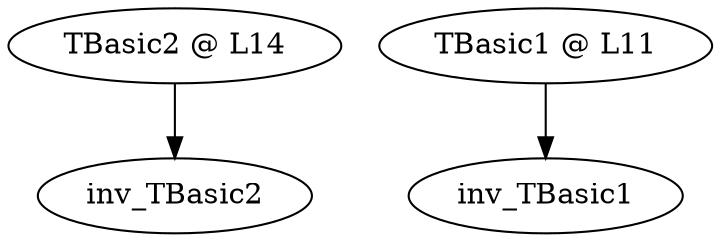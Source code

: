 digraph G {
	 TBasic2 [label="TBasic2 @ L14"]
	 TBasic2 -> inv_TBasic2;
	 TBasic1 [label="TBasic1 @ L11"]
	 TBasic1 -> inv_TBasic1;
}
